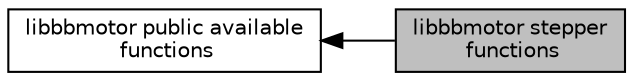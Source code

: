 digraph "libbbmotor stepper functions"
{
  edge [fontname="Helvetica",fontsize="10",labelfontname="Helvetica",labelfontsize="10"];
  node [fontname="Helvetica",fontsize="10",shape=record];
  rankdir=LR;
  Node0 [label="libbbmotor stepper\l functions",height=0.2,width=0.4,color="black", fillcolor="grey75", style="filled", fontcolor="black"];
  Node1 [label="libbbmotor public available\l functions",height=0.2,width=0.4,color="black", fillcolor="white", style="filled",URL="$group__libbbmotor__public.html",tooltip="public functions "];
  Node1->Node0 [shape=plaintext, dir="back", style="solid"];
}
